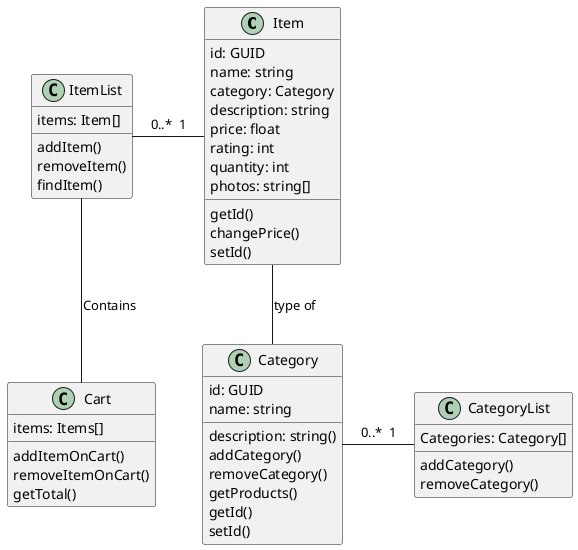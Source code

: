 @startuml Shoemart
class Item {
    id: GUID
    name: string
    category: Category
    description: string
    price: float
    rating: int
    quantity: int
    photos: string[]
    getId()
    changePrice()
    setId()
}

class ItemList {
    items: Item[]
    addItem()
    removeItem()
    findItem()
}

class Category {
    id: GUID
    name: string
    description: string()
    addCategory()
    removeCategory()
    getProducts()
    getId()
    setId()
}

class CategoryList {
    Categories: Category[]
    addCategory()
    removeCategory()
}

class Cart {
    items: Items[]
    addItemOnCart()
    removeItemOnCart()
    getTotal()
}

ItemList -- Cart: Contains
ItemList - Item: 0..*  1
Item -- Category: type of
Category - CategoryList: 0..*  1
@enduml